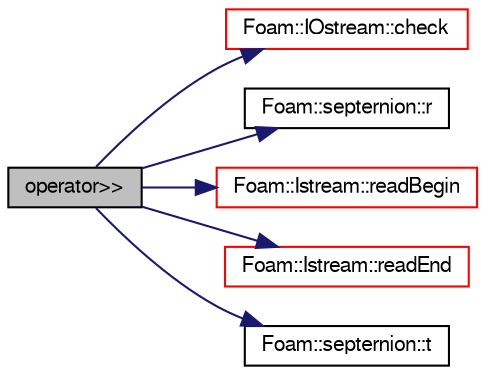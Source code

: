digraph "operator&gt;&gt;"
{
  bgcolor="transparent";
  edge [fontname="FreeSans",fontsize="10",labelfontname="FreeSans",labelfontsize="10"];
  node [fontname="FreeSans",fontsize="10",shape=record];
  rankdir="LR";
  Node124818 [label="operator\>\>",height=0.2,width=0.4,color="black", fillcolor="grey75", style="filled", fontcolor="black"];
  Node124818 -> Node124819 [color="midnightblue",fontsize="10",style="solid",fontname="FreeSans"];
  Node124819 [label="Foam::IOstream::check",height=0.2,width=0.4,color="red",URL="$a26226.html#a367eb3425fc4e8270e2aa961df8ac8a5",tooltip="Check IOstream status for given operation. "];
  Node124818 -> Node124868 [color="midnightblue",fontsize="10",style="solid",fontname="FreeSans"];
  Node124868 [label="Foam::septernion::r",height=0.2,width=0.4,color="black",URL="$a28182.html#a3f654a0f851ca1874a91504ca2e31ba4"];
  Node124818 -> Node124869 [color="midnightblue",fontsize="10",style="solid",fontname="FreeSans"];
  Node124869 [label="Foam::Istream::readBegin",height=0.2,width=0.4,color="red",URL="$a26234.html#a0f770b511770a752d65282976e8a8078"];
  Node124818 -> Node124874 [color="midnightblue",fontsize="10",style="solid",fontname="FreeSans"];
  Node124874 [label="Foam::Istream::readEnd",height=0.2,width=0.4,color="red",URL="$a26234.html#a092d231ce97840ca80cad9b0e98acbb8"];
  Node124818 -> Node124875 [color="midnightblue",fontsize="10",style="solid",fontname="FreeSans"];
  Node124875 [label="Foam::septernion::t",height=0.2,width=0.4,color="black",URL="$a28182.html#ac90b4495e032d0efeb603179edc4cb8c"];
}

